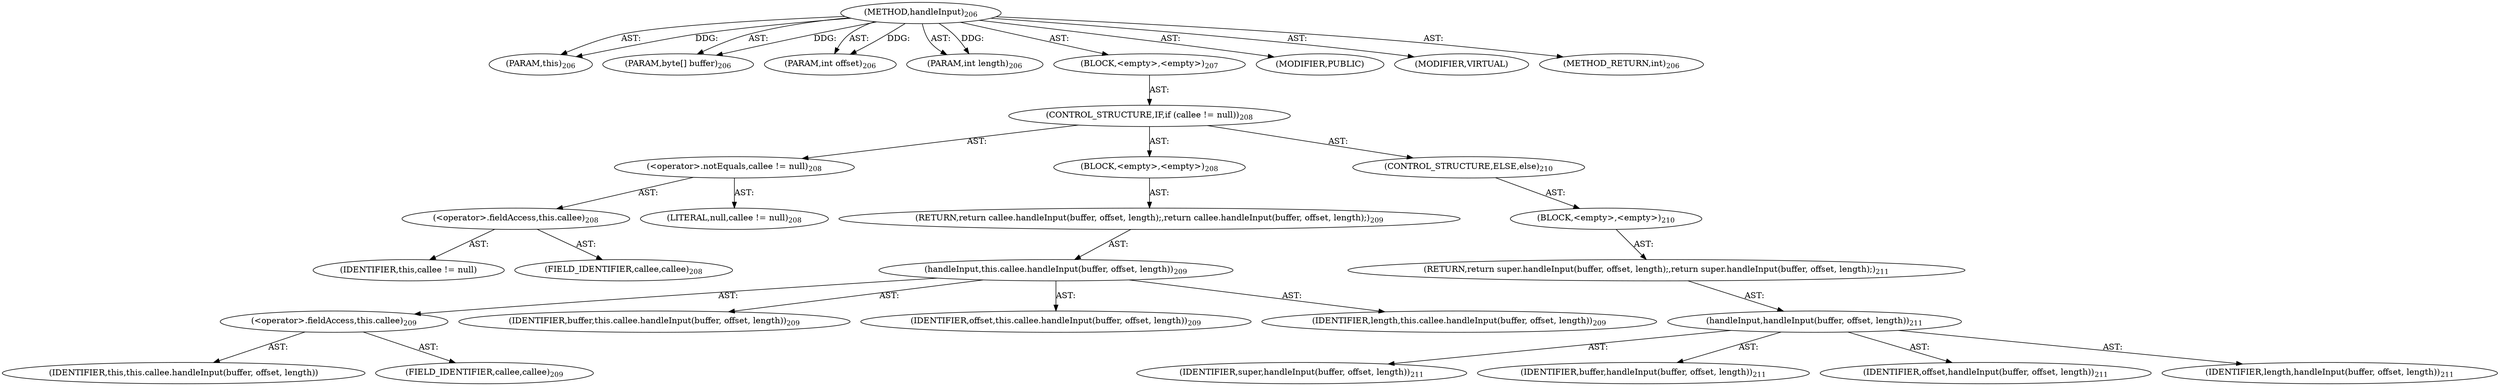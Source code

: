 digraph "handleInput" {  
"111669149705" [label = <(METHOD,handleInput)<SUB>206</SUB>> ]
"115964117007" [label = <(PARAM,this)<SUB>206</SUB>> ]
"115964117008" [label = <(PARAM,byte[] buffer)<SUB>206</SUB>> ]
"115964117009" [label = <(PARAM,int offset)<SUB>206</SUB>> ]
"115964117010" [label = <(PARAM,int length)<SUB>206</SUB>> ]
"25769803793" [label = <(BLOCK,&lt;empty&gt;,&lt;empty&gt;)<SUB>207</SUB>> ]
"47244640263" [label = <(CONTROL_STRUCTURE,IF,if (callee != null))<SUB>208</SUB>> ]
"30064771139" [label = <(&lt;operator&gt;.notEquals,callee != null)<SUB>208</SUB>> ]
"30064771140" [label = <(&lt;operator&gt;.fieldAccess,this.callee)<SUB>208</SUB>> ]
"68719476783" [label = <(IDENTIFIER,this,callee != null)> ]
"55834574874" [label = <(FIELD_IDENTIFIER,callee,callee)<SUB>208</SUB>> ]
"90194313225" [label = <(LITERAL,null,callee != null)<SUB>208</SUB>> ]
"25769803794" [label = <(BLOCK,&lt;empty&gt;,&lt;empty&gt;)<SUB>208</SUB>> ]
"146028888065" [label = <(RETURN,return callee.handleInput(buffer, offset, length);,return callee.handleInput(buffer, offset, length);)<SUB>209</SUB>> ]
"30064771141" [label = <(handleInput,this.callee.handleInput(buffer, offset, length))<SUB>209</SUB>> ]
"30064771142" [label = <(&lt;operator&gt;.fieldAccess,this.callee)<SUB>209</SUB>> ]
"68719476784" [label = <(IDENTIFIER,this,this.callee.handleInput(buffer, offset, length))> ]
"55834574875" [label = <(FIELD_IDENTIFIER,callee,callee)<SUB>209</SUB>> ]
"68719476785" [label = <(IDENTIFIER,buffer,this.callee.handleInput(buffer, offset, length))<SUB>209</SUB>> ]
"68719476786" [label = <(IDENTIFIER,offset,this.callee.handleInput(buffer, offset, length))<SUB>209</SUB>> ]
"68719476787" [label = <(IDENTIFIER,length,this.callee.handleInput(buffer, offset, length))<SUB>209</SUB>> ]
"47244640264" [label = <(CONTROL_STRUCTURE,ELSE,else)<SUB>210</SUB>> ]
"25769803795" [label = <(BLOCK,&lt;empty&gt;,&lt;empty&gt;)<SUB>210</SUB>> ]
"146028888066" [label = <(RETURN,return super.handleInput(buffer, offset, length);,return super.handleInput(buffer, offset, length);)<SUB>211</SUB>> ]
"30064771143" [label = <(handleInput,handleInput(buffer, offset, length))<SUB>211</SUB>> ]
"68719476788" [label = <(IDENTIFIER,super,handleInput(buffer, offset, length))<SUB>211</SUB>> ]
"68719476789" [label = <(IDENTIFIER,buffer,handleInput(buffer, offset, length))<SUB>211</SUB>> ]
"68719476790" [label = <(IDENTIFIER,offset,handleInput(buffer, offset, length))<SUB>211</SUB>> ]
"68719476791" [label = <(IDENTIFIER,length,handleInput(buffer, offset, length))<SUB>211</SUB>> ]
"133143986198" [label = <(MODIFIER,PUBLIC)> ]
"133143986199" [label = <(MODIFIER,VIRTUAL)> ]
"128849018889" [label = <(METHOD_RETURN,int)<SUB>206</SUB>> ]
  "111669149705" -> "115964117007"  [ label = "AST: "] 
  "111669149705" -> "115964117008"  [ label = "AST: "] 
  "111669149705" -> "115964117009"  [ label = "AST: "] 
  "111669149705" -> "115964117010"  [ label = "AST: "] 
  "111669149705" -> "25769803793"  [ label = "AST: "] 
  "111669149705" -> "133143986198"  [ label = "AST: "] 
  "111669149705" -> "133143986199"  [ label = "AST: "] 
  "111669149705" -> "128849018889"  [ label = "AST: "] 
  "25769803793" -> "47244640263"  [ label = "AST: "] 
  "47244640263" -> "30064771139"  [ label = "AST: "] 
  "47244640263" -> "25769803794"  [ label = "AST: "] 
  "47244640263" -> "47244640264"  [ label = "AST: "] 
  "30064771139" -> "30064771140"  [ label = "AST: "] 
  "30064771139" -> "90194313225"  [ label = "AST: "] 
  "30064771140" -> "68719476783"  [ label = "AST: "] 
  "30064771140" -> "55834574874"  [ label = "AST: "] 
  "25769803794" -> "146028888065"  [ label = "AST: "] 
  "146028888065" -> "30064771141"  [ label = "AST: "] 
  "30064771141" -> "30064771142"  [ label = "AST: "] 
  "30064771141" -> "68719476785"  [ label = "AST: "] 
  "30064771141" -> "68719476786"  [ label = "AST: "] 
  "30064771141" -> "68719476787"  [ label = "AST: "] 
  "30064771142" -> "68719476784"  [ label = "AST: "] 
  "30064771142" -> "55834574875"  [ label = "AST: "] 
  "47244640264" -> "25769803795"  [ label = "AST: "] 
  "25769803795" -> "146028888066"  [ label = "AST: "] 
  "146028888066" -> "30064771143"  [ label = "AST: "] 
  "30064771143" -> "68719476788"  [ label = "AST: "] 
  "30064771143" -> "68719476789"  [ label = "AST: "] 
  "30064771143" -> "68719476790"  [ label = "AST: "] 
  "30064771143" -> "68719476791"  [ label = "AST: "] 
  "111669149705" -> "115964117007"  [ label = "DDG: "] 
  "111669149705" -> "115964117008"  [ label = "DDG: "] 
  "111669149705" -> "115964117009"  [ label = "DDG: "] 
  "111669149705" -> "115964117010"  [ label = "DDG: "] 
}
